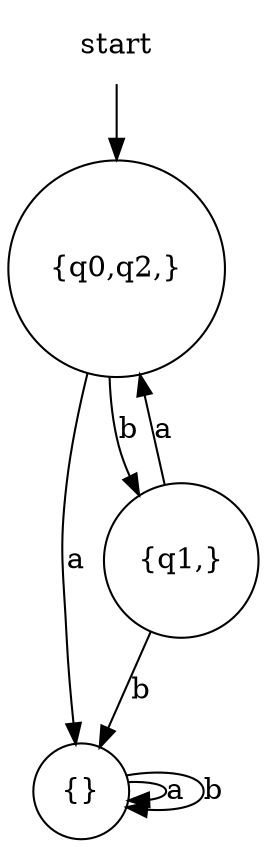 digraph automaton {
    node [shape=none]; start;
    node [shape=circle];
    start -> "{q0,q2,}";
    "{q0,q2,}" -> "{}" [label="a"];
    "{q0,q2,}" -> "{q1,}" [label="b"];
    "{}" -> "{}" [label="a"];
    "{}" -> "{}" [label="b"];
    "{q1,}" -> "{q0,q2,}" [label="a"];
    "{q1,}" -> "{}" [label="b"];
}
